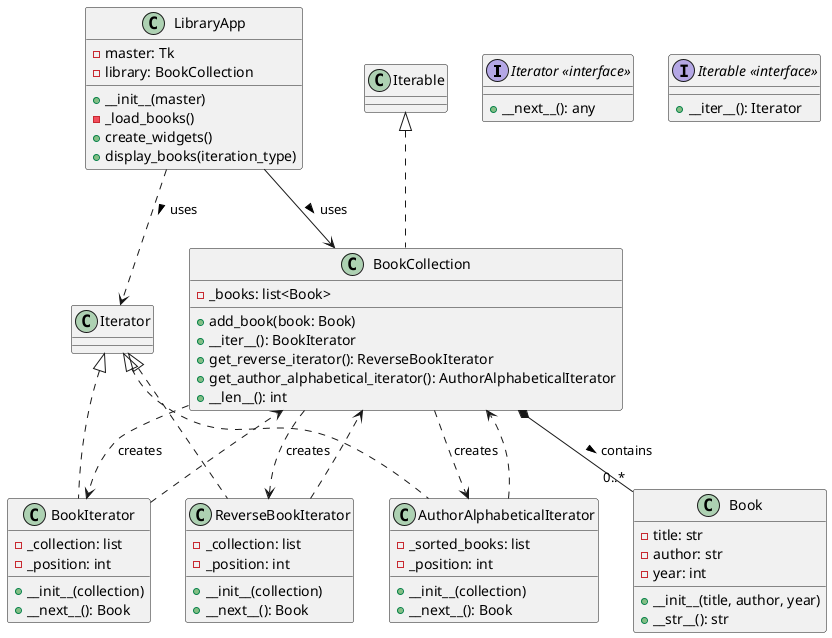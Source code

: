 @startuml

' Definición de la interfaz Iterator (en Python, es una clase abstracta)
interface "Iterator <<interface>>" {
    +__next__(): any
}

' Definición de la interfaz Aggregate (en Python, es el método __iter__)
interface "Iterable <<interface>>" {
    +__iter__(): Iterator
}


' Clases concretas del patrón Iterator

' Concrete Iterator: Iterador Concreto Normal
class BookIterator {
    -_collection: list
    -_position: int
    +__init__(collection)
    +__next__(): Book
}

' Concrete Iterator: Iterador Concreto Inverso
class ReverseBookIterator {
    -_collection: list
    -_position: int
    +__init__(collection)
    +__next__(): Book
}

' Concrete Iterator: Iterador Concreto Alfabético por Autor
class AuthorAlphabeticalIterator {
    -_sorted_books: list
    -_position: int
    +__init__(collection)
    +__next__(): Book
}

' Concrete Aggregate: La colección de libros
class BookCollection {
    -_books: list<Book>
    +add_book(book: Book)
    +__iter__(): BookIterator
    +get_reverse_iterator(): ReverseBookIterator
    +get_author_alphabetical_iterator(): AuthorAlphabeticalIterator
    +__len__(): int
}

' Elemento: El objeto que se itera
class Book {
    -title: str
    -author: str
    -year: int
    +__init__(title, author, year)
    +__str__(): str
}

' Cliente: La aplicación GUI que usa el patrón
class LibraryApp {
    -master: Tk
    -library: BookCollection
    +__init__(master)
    -_load_books()
    +create_widgets()
    +display_books(iteration_type)
}


' Relaciones entre las clases

' Los Iteradores Concretos implementan la interfaz Iterator
BookIterator .up.|> Iterator
ReverseBookIterator .up.|> Iterator
AuthorAlphabeticalIterator .up.|> Iterator

' El Aggregate Concreto implementa la interfaz Iterable
BookCollection .up.|> Iterable

' El Aggregate Concreto tiene una composición con los elementos (libros)
BookCollection *-- "0..*" Book : contains >

' El Aggregate Concreto crea (instancia) los Iteradores Concretos
BookCollection ..> BookIterator : creates
BookCollection ..> ReverseBookIterator : creates
BookCollection ..> AuthorAlphabeticalIterator : creates

' Los Iteradores Concretos tienen una asociación con el Aggregate
BookIterator ..> BookCollection
ReverseBookIterator ..> BookCollection
AuthorAlphabeticalIterator ..> BookCollection

' El Cliente utiliza el Aggregate
LibraryApp --> BookCollection : uses >

' El Cliente indirectamente utiliza los Iteradores (a través del Aggregate)
LibraryApp ..> Iterator : uses >

@enduml